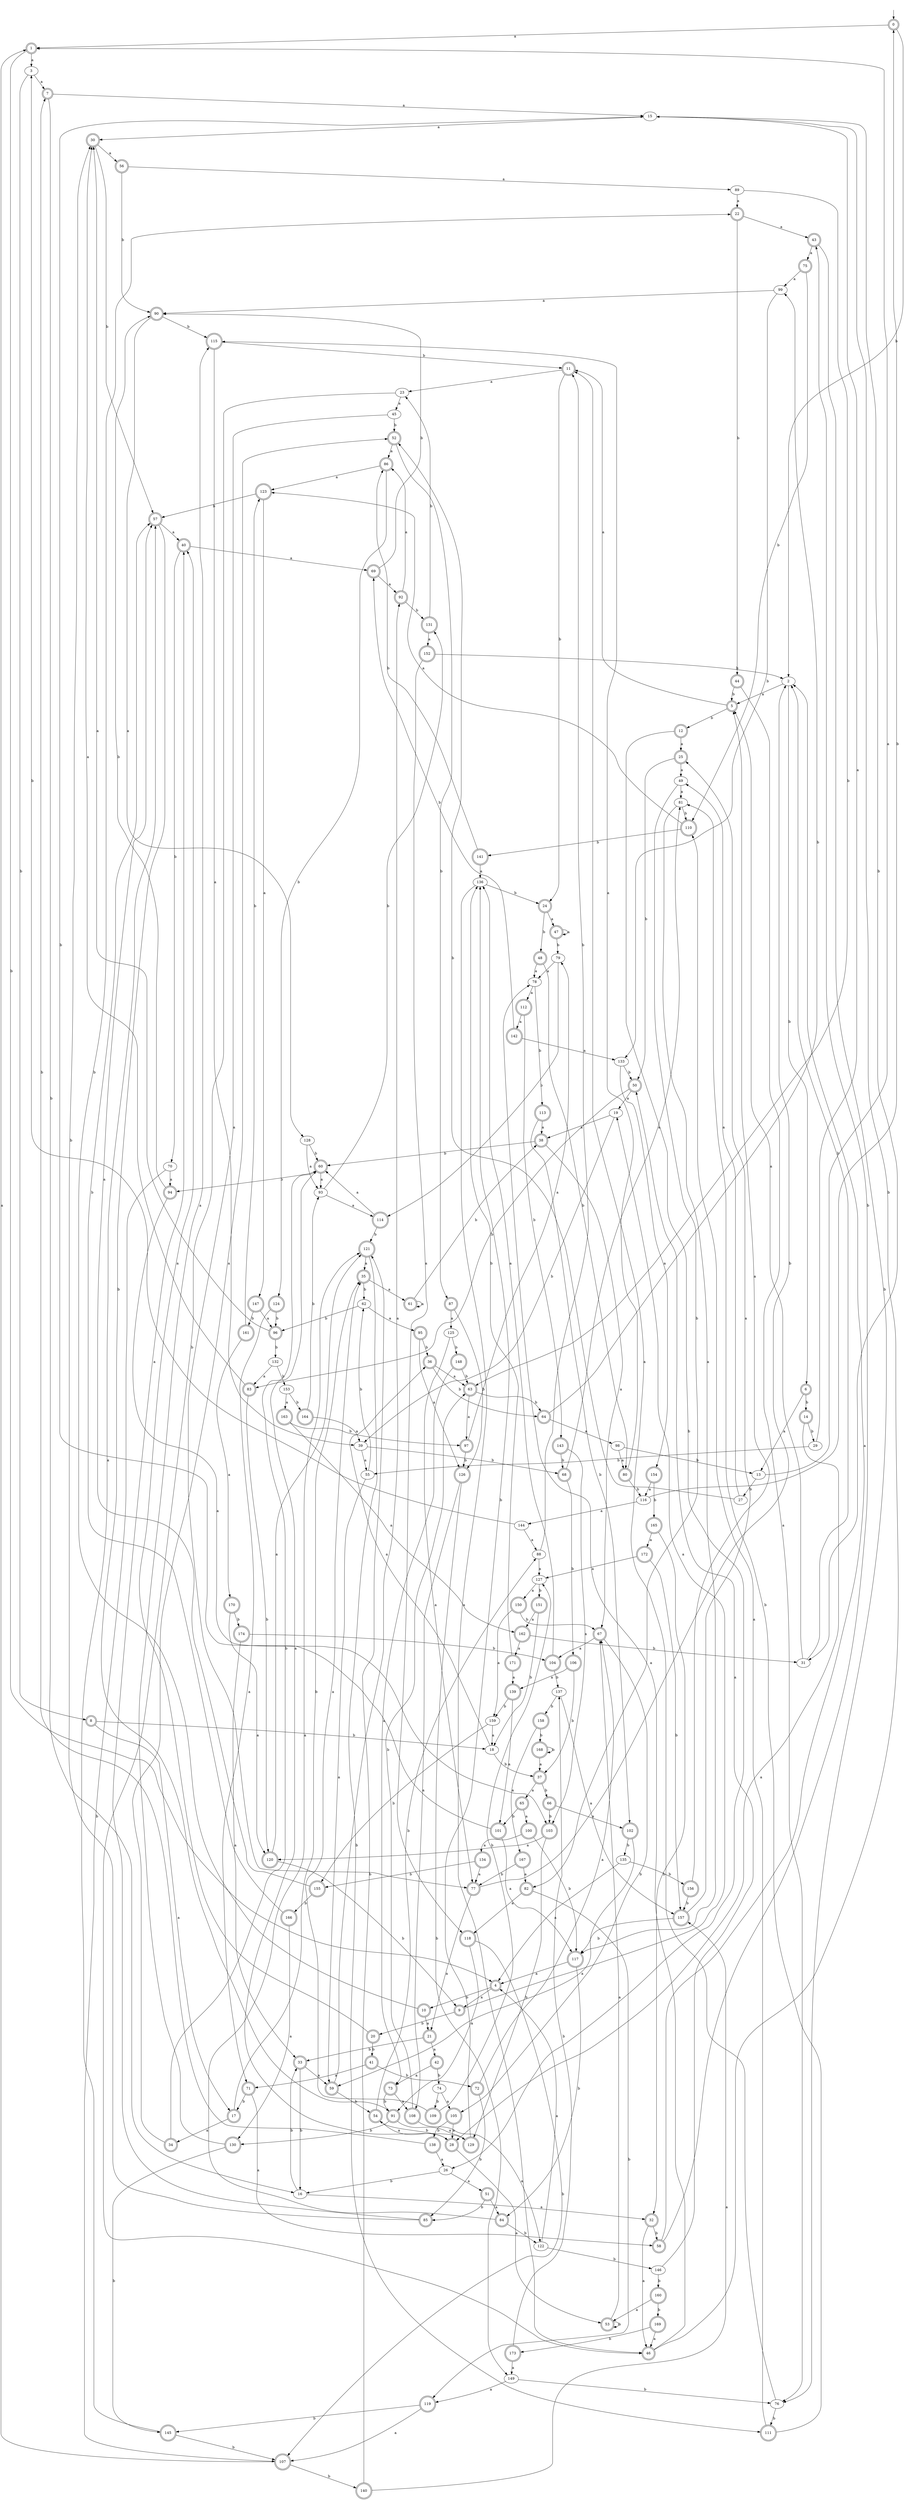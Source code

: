 digraph RandomDFA {
  __start0 [label="", shape=none];
  __start0 -> 0 [label=""];
  0 [shape=circle] [shape=doublecircle]
  0 -> 1 [label="a"]
  0 -> 2 [label="b"]
  1 [shape=doublecircle]
  1 -> 3 [label="a"]
  1 -> 4 [label="b"]
  2
  2 -> 5 [label="a"]
  2 -> 6 [label="b"]
  3
  3 -> 7 [label="a"]
  3 -> 8 [label="b"]
  4 [shape=doublecircle]
  4 -> 9 [label="a"]
  4 -> 10 [label="b"]
  5 [shape=doublecircle]
  5 -> 11 [label="a"]
  5 -> 12 [label="b"]
  6 [shape=doublecircle]
  6 -> 13 [label="a"]
  6 -> 14 [label="b"]
  7 [shape=doublecircle]
  7 -> 15 [label="a"]
  7 -> 16 [label="b"]
  8 [shape=doublecircle]
  8 -> 17 [label="a"]
  8 -> 18 [label="b"]
  9 [shape=doublecircle]
  9 -> 19 [label="a"]
  9 -> 20 [label="b"]
  10 [shape=doublecircle]
  10 -> 21 [label="a"]
  10 -> 22 [label="b"]
  11 [shape=doublecircle]
  11 -> 23 [label="a"]
  11 -> 24 [label="b"]
  12 [shape=doublecircle]
  12 -> 25 [label="a"]
  12 -> 26 [label="b"]
  13
  13 -> 1 [label="a"]
  13 -> 27 [label="b"]
  14 [shape=doublecircle]
  14 -> 28 [label="a"]
  14 -> 29 [label="b"]
  15
  15 -> 30 [label="a"]
  15 -> 31 [label="b"]
  16
  16 -> 32 [label="a"]
  16 -> 33 [label="b"]
  17 [shape=doublecircle]
  17 -> 34 [label="a"]
  17 -> 35 [label="b"]
  18
  18 -> 36 [label="a"]
  18 -> 37 [label="b"]
  19
  19 -> 38 [label="a"]
  19 -> 39 [label="b"]
  20 [shape=doublecircle]
  20 -> 40 [label="a"]
  20 -> 41 [label="b"]
  21 [shape=doublecircle]
  21 -> 42 [label="a"]
  21 -> 33 [label="b"]
  22 [shape=doublecircle]
  22 -> 43 [label="a"]
  22 -> 44 [label="b"]
  23
  23 -> 45 [label="a"]
  23 -> 46 [label="b"]
  24 [shape=doublecircle]
  24 -> 47 [label="a"]
  24 -> 48 [label="b"]
  25 [shape=doublecircle]
  25 -> 49 [label="a"]
  25 -> 50 [label="b"]
  26
  26 -> 51 [label="a"]
  26 -> 16 [label="b"]
  27
  27 -> 49 [label="a"]
  27 -> 52 [label="b"]
  28 [shape=doublecircle]
  28 -> 53 [label="a"]
  28 -> 54 [label="b"]
  29
  29 -> 15 [label="a"]
  29 -> 55 [label="b"]
  30 [shape=doublecircle]
  30 -> 56 [label="a"]
  30 -> 57 [label="b"]
  31
  31 -> 5 [label="a"]
  31 -> 2 [label="b"]
  32 [shape=doublecircle]
  32 -> 46 [label="a"]
  32 -> 58 [label="b"]
  33 [shape=doublecircle]
  33 -> 59 [label="a"]
  33 -> 16 [label="b"]
  34 [shape=doublecircle]
  34 -> 52 [label="a"]
  34 -> 60 [label="b"]
  35 [shape=doublecircle]
  35 -> 61 [label="a"]
  35 -> 62 [label="b"]
  36 [shape=doublecircle]
  36 -> 63 [label="a"]
  36 -> 64 [label="b"]
  37 [shape=doublecircle]
  37 -> 65 [label="a"]
  37 -> 66 [label="b"]
  38 [shape=doublecircle]
  38 -> 67 [label="a"]
  38 -> 60 [label="b"]
  39
  39 -> 55 [label="a"]
  39 -> 68 [label="b"]
  40 [shape=doublecircle]
  40 -> 69 [label="a"]
  40 -> 70 [label="b"]
  41 [shape=doublecircle]
  41 -> 71 [label="a"]
  41 -> 72 [label="b"]
  42 [shape=doublecircle]
  42 -> 73 [label="a"]
  42 -> 74 [label="b"]
  43 [shape=doublecircle]
  43 -> 75 [label="a"]
  43 -> 76 [label="b"]
  44 [shape=doublecircle]
  44 -> 76 [label="a"]
  44 -> 5 [label="b"]
  45
  45 -> 77 [label="a"]
  45 -> 52 [label="b"]
  46 [shape=doublecircle]
  46 -> 78 [label="a"]
  46 -> 15 [label="b"]
  47 [shape=doublecircle]
  47 -> 47 [label="a"]
  47 -> 79 [label="b"]
  48 [shape=doublecircle]
  48 -> 78 [label="a"]
  48 -> 80 [label="b"]
  49
  49 -> 81 [label="a"]
  49 -> 82 [label="b"]
  50 [shape=doublecircle]
  50 -> 19 [label="a"]
  50 -> 83 [label="b"]
  51 [shape=doublecircle]
  51 -> 84 [label="a"]
  51 -> 85 [label="b"]
  52 [shape=doublecircle]
  52 -> 86 [label="a"]
  52 -> 87 [label="b"]
  53 [shape=doublecircle]
  53 -> 67 [label="a"]
  53 -> 53 [label="b"]
  54 [shape=doublecircle]
  54 -> 28 [label="a"]
  54 -> 88 [label="b"]
  55
  55 -> 59 [label="a"]
  55 -> 62 [label="b"]
  56 [shape=doublecircle]
  56 -> 89 [label="a"]
  56 -> 90 [label="b"]
  57 [shape=doublecircle]
  57 -> 40 [label="a"]
  57 -> 91 [label="b"]
  58 [shape=doublecircle]
  58 -> 2 [label="a"]
  58 -> 43 [label="b"]
  59 [shape=doublecircle]
  59 -> 92 [label="a"]
  59 -> 54 [label="b"]
  60 [shape=doublecircle]
  60 -> 93 [label="a"]
  60 -> 94 [label="b"]
  61 [shape=doublecircle]
  61 -> 61 [label="a"]
  61 -> 38 [label="b"]
  62
  62 -> 95 [label="a"]
  62 -> 96 [label="b"]
  63 [shape=doublecircle]
  63 -> 97 [label="a"]
  63 -> 64 [label="b"]
  64 [shape=doublecircle]
  64 -> 98 [label="a"]
  64 -> 99 [label="b"]
  65 [shape=doublecircle]
  65 -> 100 [label="a"]
  65 -> 101 [label="b"]
  66 [shape=doublecircle]
  66 -> 102 [label="a"]
  66 -> 103 [label="b"]
  67 [shape=doublecircle]
  67 -> 104 [label="a"]
  67 -> 105 [label="b"]
  68 [shape=doublecircle]
  68 -> 81 [label="a"]
  68 -> 106 [label="b"]
  69 [shape=doublecircle]
  69 -> 92 [label="a"]
  69 -> 90 [label="b"]
  70
  70 -> 94 [label="a"]
  70 -> 107 [label="b"]
  71 [shape=doublecircle]
  71 -> 58 [label="a"]
  71 -> 17 [label="b"]
  72 [shape=doublecircle]
  72 -> 67 [label="a"]
  72 -> 85 [label="b"]
  73 [shape=doublecircle]
  73 -> 108 [label="a"]
  73 -> 91 [label="b"]
  74
  74 -> 105 [label="a"]
  74 -> 109 [label="b"]
  75 [shape=doublecircle]
  75 -> 99 [label="a"]
  75 -> 110 [label="b"]
  76
  76 -> 11 [label="a"]
  76 -> 111 [label="b"]
  77 [shape=doublecircle]
  77 -> 21 [label="a"]
  77 -> 2 [label="b"]
  78
  78 -> 112 [label="a"]
  78 -> 113 [label="b"]
  79
  79 -> 78 [label="a"]
  79 -> 114 [label="b"]
  80 [shape=doublecircle]
  80 -> 115 [label="a"]
  80 -> 116 [label="b"]
  81
  81 -> 117 [label="a"]
  81 -> 110 [label="b"]
  82 [shape=doublecircle]
  82 -> 118 [label="a"]
  82 -> 119 [label="b"]
  83 [shape=doublecircle]
  83 -> 30 [label="a"]
  83 -> 120 [label="b"]
  84 [shape=doublecircle]
  84 -> 121 [label="a"]
  84 -> 122 [label="b"]
  85 [shape=doublecircle]
  85 -> 40 [label="a"]
  85 -> 30 [label="b"]
  86 [shape=doublecircle]
  86 -> 123 [label="a"]
  86 -> 124 [label="b"]
  87 [shape=doublecircle]
  87 -> 125 [label="a"]
  87 -> 126 [label="b"]
  88
  88 -> 127 [label="a"]
  88 -> 11 [label="b"]
  89
  89 -> 22 [label="a"]
  89 -> 63 [label="b"]
  90 [shape=doublecircle]
  90 -> 128 [label="a"]
  90 -> 115 [label="b"]
  91 [shape=doublecircle]
  91 -> 129 [label="a"]
  91 -> 130 [label="b"]
  92 [shape=doublecircle]
  92 -> 86 [label="a"]
  92 -> 131 [label="b"]
  93
  93 -> 114 [label="a"]
  93 -> 131 [label="b"]
  94 [shape=doublecircle]
  94 -> 103 [label="a"]
  94 -> 90 [label="b"]
  95 [shape=doublecircle]
  95 -> 126 [label="a"]
  95 -> 36 [label="b"]
  96 [shape=doublecircle]
  96 -> 30 [label="a"]
  96 -> 132 [label="b"]
  97 [shape=doublecircle]
  97 -> 79 [label="a"]
  97 -> 126 [label="b"]
  98
  98 -> 80 [label="a"]
  98 -> 13 [label="b"]
  99
  99 -> 90 [label="a"]
  99 -> 133 [label="b"]
  100 [shape=doublecircle]
  100 -> 134 [label="a"]
  100 -> 117 [label="b"]
  101 [shape=doublecircle]
  101 -> 117 [label="a"]
  101 -> 15 [label="b"]
  102 [shape=doublecircle]
  102 -> 59 [label="a"]
  102 -> 135 [label="b"]
  103 [shape=doublecircle]
  103 -> 120 [label="a"]
  103 -> 129 [label="b"]
  104 [shape=doublecircle]
  104 -> 136 [label="a"]
  104 -> 137 [label="b"]
  105 [shape=doublecircle]
  105 -> 28 [label="a"]
  105 -> 138 [label="b"]
  106 [shape=doublecircle]
  106 -> 139 [label="a"]
  106 -> 37 [label="b"]
  107 [shape=doublecircle]
  107 -> 1 [label="a"]
  107 -> 140 [label="b"]
  108 [shape=doublecircle]
  108 -> 122 [label="a"]
  108 -> 63 [label="b"]
  109 [shape=doublecircle]
  109 -> 35 [label="a"]
  109 -> 127 [label="b"]
  110 [shape=doublecircle]
  110 -> 123 [label="a"]
  110 -> 141 [label="b"]
  111 [shape=doublecircle]
  111 -> 110 [label="a"]
  111 -> 81 [label="b"]
  112 [shape=doublecircle]
  112 -> 142 [label="a"]
  112 -> 143 [label="b"]
  113 [shape=doublecircle]
  113 -> 38 [label="a"]
  113 -> 102 [label="b"]
  114 [shape=doublecircle]
  114 -> 60 [label="a"]
  114 -> 121 [label="b"]
  115 [shape=doublecircle]
  115 -> 39 [label="a"]
  115 -> 11 [label="b"]
  116
  116 -> 144 [label="a"]
  116 -> 0 [label="b"]
  117 [shape=doublecircle]
  117 -> 4 [label="a"]
  117 -> 84 [label="b"]
  118 [shape=doublecircle]
  118 -> 91 [label="a"]
  118 -> 107 [label="b"]
  119 [shape=doublecircle]
  119 -> 107 [label="a"]
  119 -> 145 [label="b"]
  120 [shape=doublecircle]
  120 -> 121 [label="a"]
  120 -> 9 [label="b"]
  121 [shape=doublecircle]
  121 -> 35 [label="a"]
  121 -> 111 [label="b"]
  122
  122 -> 4 [label="a"]
  122 -> 146 [label="b"]
  123 [shape=doublecircle]
  123 -> 147 [label="a"]
  123 -> 57 [label="b"]
  124 [shape=doublecircle]
  124 -> 71 [label="a"]
  124 -> 96 [label="b"]
  125
  125 -> 77 [label="a"]
  125 -> 148 [label="b"]
  126 [shape=doublecircle]
  126 -> 108 [label="a"]
  126 -> 149 [label="b"]
  127
  127 -> 150 [label="a"]
  127 -> 151 [label="b"]
  128
  128 -> 93 [label="a"]
  128 -> 60 [label="b"]
  129 [shape=doublecircle]
  129 -> 60 [label="a"]
  129 -> 136 [label="b"]
  130 [shape=doublecircle]
  130 -> 115 [label="a"]
  130 -> 145 [label="b"]
  131 [shape=doublecircle]
  131 -> 152 [label="a"]
  131 -> 23 [label="b"]
  132
  132 -> 83 [label="a"]
  132 -> 153 [label="b"]
  133
  133 -> 154 [label="a"]
  133 -> 50 [label="b"]
  134 [shape=doublecircle]
  134 -> 77 [label="a"]
  134 -> 155 [label="b"]
  135
  135 -> 4 [label="a"]
  135 -> 156 [label="b"]
  136
  136 -> 46 [label="a"]
  136 -> 24 [label="b"]
  137
  137 -> 157 [label="a"]
  137 -> 158 [label="b"]
  138 [shape=doublecircle]
  138 -> 26 [label="a"]
  138 -> 7 [label="b"]
  139 [shape=doublecircle]
  139 -> 101 [label="a"]
  139 -> 159 [label="b"]
  140 [shape=doublecircle]
  140 -> 157 [label="a"]
  140 -> 121 [label="b"]
  141 [shape=doublecircle]
  141 -> 136 [label="a"]
  141 -> 86 [label="b"]
  142 [shape=doublecircle]
  142 -> 133 [label="a"]
  142 -> 69 [label="b"]
  143 [shape=doublecircle]
  143 -> 103 [label="a"]
  143 -> 68 [label="b"]
  144
  144 -> 88 [label="a"]
  144 -> 3 [label="b"]
  145 [shape=doublecircle]
  145 -> 57 [label="a"]
  145 -> 107 [label="b"]
  146
  146 -> 50 [label="a"]
  146 -> 160 [label="b"]
  147 [shape=doublecircle]
  147 -> 96 [label="a"]
  147 -> 161 [label="b"]
  148 [shape=doublecircle]
  148 -> 73 [label="a"]
  148 -> 63 [label="b"]
  149
  149 -> 119 [label="a"]
  149 -> 76 [label="b"]
  150 [shape=doublecircle]
  150 -> 159 [label="a"]
  150 -> 67 [label="b"]
  151 [shape=doublecircle]
  151 -> 162 [label="a"]
  151 -> 18 [label="b"]
  152 [shape=doublecircle]
  152 -> 118 [label="a"]
  152 -> 2 [label="b"]
  153
  153 -> 163 [label="a"]
  153 -> 164 [label="b"]
  154 [shape=doublecircle]
  154 -> 116 [label="a"]
  154 -> 165 [label="b"]
  155 [shape=doublecircle]
  155 -> 57 [label="a"]
  155 -> 166 [label="b"]
  156 [shape=doublecircle]
  156 -> 5 [label="a"]
  156 -> 157 [label="b"]
  157 [shape=doublecircle]
  157 -> 25 [label="a"]
  157 -> 117 [label="b"]
  158 [shape=doublecircle]
  158 -> 167 [label="a"]
  158 -> 168 [label="b"]
  159
  159 -> 18 [label="a"]
  159 -> 155 [label="b"]
  160 [shape=doublecircle]
  160 -> 53 [label="a"]
  160 -> 169 [label="b"]
  161 [shape=doublecircle]
  161 -> 170 [label="a"]
  161 -> 123 [label="b"]
  162 [shape=doublecircle]
  162 -> 171 [label="a"]
  162 -> 31 [label="b"]
  163 [shape=doublecircle]
  163 -> 162 [label="a"]
  163 -> 97 [label="b"]
  164 [shape=doublecircle]
  164 -> 39 [label="a"]
  164 -> 93 [label="b"]
  165 [shape=doublecircle]
  165 -> 172 [label="a"]
  165 -> 32 [label="b"]
  166 [shape=doublecircle]
  166 -> 130 [label="a"]
  166 -> 57 [label="b"]
  167 [shape=doublecircle]
  167 -> 82 [label="a"]
  167 -> 77 [label="b"]
  168 [shape=doublecircle]
  168 -> 37 [label="a"]
  168 -> 168 [label="b"]
  169 [shape=doublecircle]
  169 -> 46 [label="a"]
  169 -> 173 [label="b"]
  170 [shape=doublecircle]
  170 -> 120 [label="a"]
  170 -> 174 [label="b"]
  171 [shape=doublecircle]
  171 -> 139 [label="a"]
  171 -> 136 [label="b"]
  172 [shape=doublecircle]
  172 -> 127 [label="a"]
  172 -> 157 [label="b"]
  173 [shape=doublecircle]
  173 -> 149 [label="a"]
  173 -> 137 [label="b"]
  174 [shape=doublecircle]
  174 -> 33 [label="a"]
  174 -> 104 [label="b"]
}
